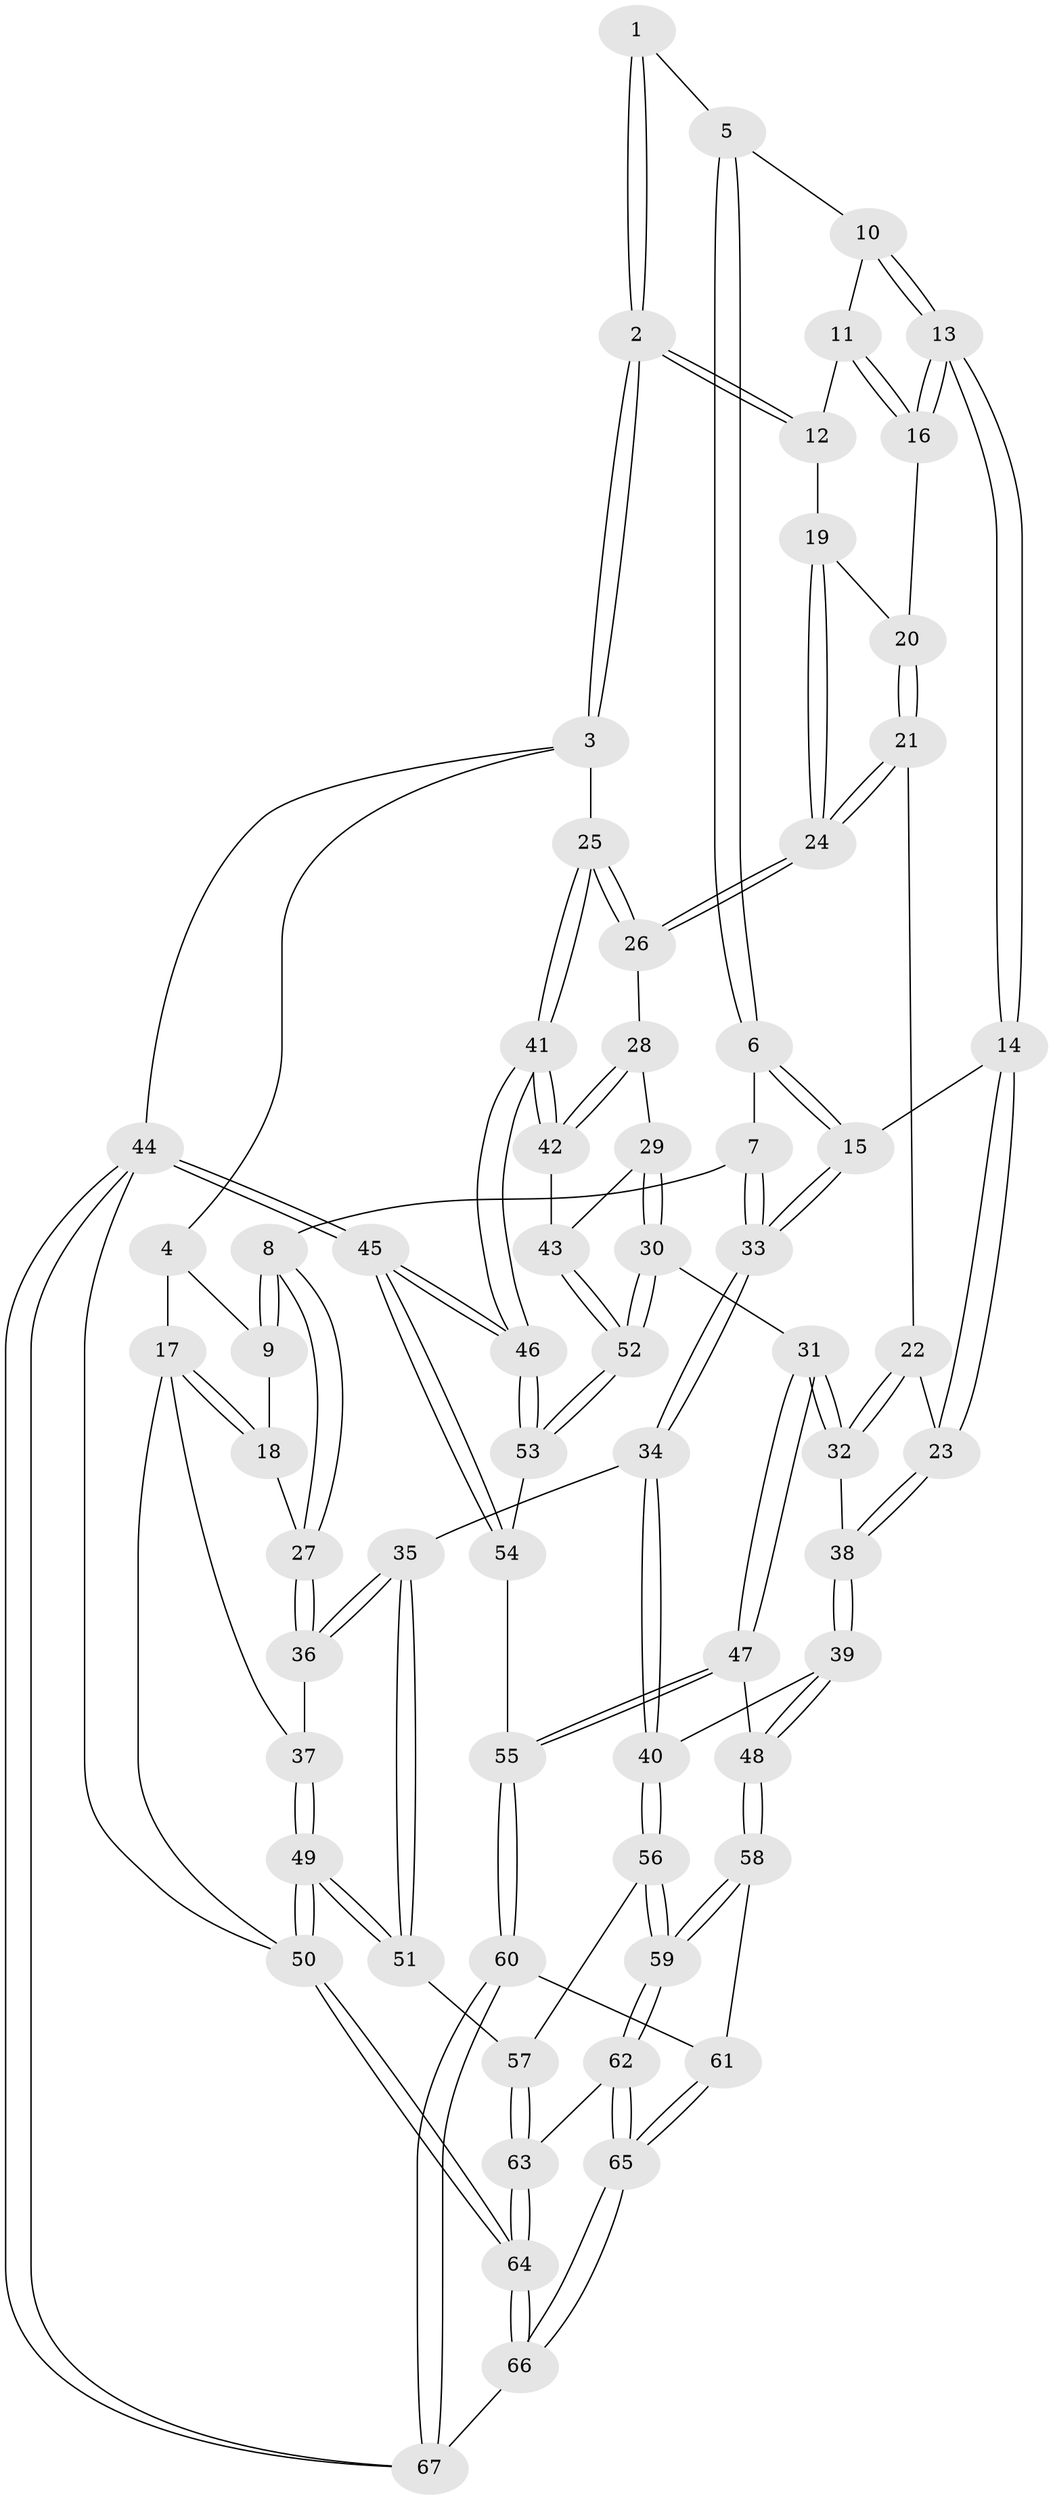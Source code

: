 // coarse degree distribution, {3: 0.23684210526315788, 6: 0.13157894736842105, 4: 0.4473684210526316, 5: 0.15789473684210525, 7: 0.02631578947368421}
// Generated by graph-tools (version 1.1) at 2025/42/03/06/25 10:42:31]
// undirected, 67 vertices, 164 edges
graph export_dot {
graph [start="1"]
  node [color=gray90,style=filled];
  1 [pos="+0.3644427803475907+0"];
  2 [pos="+1+0"];
  3 [pos="+1+0"];
  4 [pos="+0.28692397308650813+0"];
  5 [pos="+0.407654856860581+0"];
  6 [pos="+0.38653743121853934+0.30391387963733096"];
  7 [pos="+0.27264774285643634+0.3080119251438003"];
  8 [pos="+0.26705852644915934+0.3062714648760168"];
  9 [pos="+0.17815682155106488+0.08922152887281144"];
  10 [pos="+0.5389426763244853+0.10436714546773566"];
  11 [pos="+0.7325377710822067+0.06089483950620594"];
  12 [pos="+0.9488254705632471+0"];
  13 [pos="+0.5646886037197916+0.23154022769132943"];
  14 [pos="+0.49917137599356803+0.3478314534452868"];
  15 [pos="+0.4798326208285539+0.34533661415178896"];
  16 [pos="+0.6156061949217253+0.2188548354252838"];
  17 [pos="+0+0.19000943653357644"];
  18 [pos="+0+0.18186062530676309"];
  19 [pos="+0.8013937790925741+0.19858051332981003"];
  20 [pos="+0.6810812052495412+0.23109769864581062"];
  21 [pos="+0.714032347231373+0.34877814486074593"];
  22 [pos="+0.7041064469749415+0.35167989844024394"];
  23 [pos="+0.5008523576052817+0.3497035670672355"];
  24 [pos="+0.7931946188609402+0.3516198110037089"];
  25 [pos="+1+0.3033024541887599"];
  26 [pos="+0.8478026286946168+0.4141036566499711"];
  27 [pos="+0.15154348864748987+0.3656391729859709"];
  28 [pos="+0.8323592318874333+0.45837496876585776"];
  29 [pos="+0.8038923290790807+0.49960644485070355"];
  30 [pos="+0.6890007695859459+0.591129445872401"];
  31 [pos="+0.6885307559107232+0.5911521965844764"];
  32 [pos="+0.6659393201728419+0.5560287376113824"];
  33 [pos="+0.2967672448096584+0.591273013860962"];
  34 [pos="+0.28905787928086407+0.6189033093933154"];
  35 [pos="+0.1842981713280083+0.6227579376311695"];
  36 [pos="+0.12337956670093987+0.4083708276512594"];
  37 [pos="+0+0.45053152314382194"];
  38 [pos="+0.5143373862294834+0.3852872264649076"];
  39 [pos="+0.4273961939453682+0.6867782582429149"];
  40 [pos="+0.37400087776977037+0.6738898531748231"];
  41 [pos="+1+0.6084492334419234"];
  42 [pos="+1+0.604844328401645"];
  43 [pos="+0.9249316872119627+0.6292050633127165"];
  44 [pos="+1+1"];
  45 [pos="+1+1"];
  46 [pos="+1+0.8513247410363951"];
  47 [pos="+0.5892927715680099+0.6857090851802548"];
  48 [pos="+0.4576113845470959+0.7060138611461265"];
  49 [pos="+0+0.7859839806711433"];
  50 [pos="+0+1"];
  51 [pos="+0.02063347222569561+0.736322213099989"];
  52 [pos="+0.8325458751625494+0.714814797670036"];
  53 [pos="+0.8460407913567659+0.7679337779535756"];
  54 [pos="+0.7970484560458461+0.846333336812337"];
  55 [pos="+0.7055661935170155+0.8965901997661737"];
  56 [pos="+0.26009974219212917+0.8635575045904489"];
  57 [pos="+0.22152662031717912+0.8569795551309954"];
  58 [pos="+0.45686184764282756+0.8124966572594661"];
  59 [pos="+0.29465520247037447+0.9062549828670939"];
  60 [pos="+0.6782038425632879+0.9599750610309948"];
  61 [pos="+0.4773324416814844+0.8783086380424522"];
  62 [pos="+0.3016557814311472+0.9372357603347965"];
  63 [pos="+0.17144550964746422+0.9719938529028538"];
  64 [pos="+0+1"];
  65 [pos="+0.3766929416750035+1"];
  66 [pos="+0.37995025904492186+1"];
  67 [pos="+0.694113789888483+1"];
  1 -- 2;
  1 -- 2;
  1 -- 5;
  2 -- 3;
  2 -- 3;
  2 -- 12;
  2 -- 12;
  3 -- 4;
  3 -- 25;
  3 -- 44;
  4 -- 9;
  4 -- 17;
  5 -- 6;
  5 -- 6;
  5 -- 10;
  6 -- 7;
  6 -- 15;
  6 -- 15;
  7 -- 8;
  7 -- 33;
  7 -- 33;
  8 -- 9;
  8 -- 9;
  8 -- 27;
  8 -- 27;
  9 -- 18;
  10 -- 11;
  10 -- 13;
  10 -- 13;
  11 -- 12;
  11 -- 16;
  11 -- 16;
  12 -- 19;
  13 -- 14;
  13 -- 14;
  13 -- 16;
  13 -- 16;
  14 -- 15;
  14 -- 23;
  14 -- 23;
  15 -- 33;
  15 -- 33;
  16 -- 20;
  17 -- 18;
  17 -- 18;
  17 -- 37;
  17 -- 50;
  18 -- 27;
  19 -- 20;
  19 -- 24;
  19 -- 24;
  20 -- 21;
  20 -- 21;
  21 -- 22;
  21 -- 24;
  21 -- 24;
  22 -- 23;
  22 -- 32;
  22 -- 32;
  23 -- 38;
  23 -- 38;
  24 -- 26;
  24 -- 26;
  25 -- 26;
  25 -- 26;
  25 -- 41;
  25 -- 41;
  26 -- 28;
  27 -- 36;
  27 -- 36;
  28 -- 29;
  28 -- 42;
  28 -- 42;
  29 -- 30;
  29 -- 30;
  29 -- 43;
  30 -- 31;
  30 -- 52;
  30 -- 52;
  31 -- 32;
  31 -- 32;
  31 -- 47;
  31 -- 47;
  32 -- 38;
  33 -- 34;
  33 -- 34;
  34 -- 35;
  34 -- 40;
  34 -- 40;
  35 -- 36;
  35 -- 36;
  35 -- 51;
  35 -- 51;
  36 -- 37;
  37 -- 49;
  37 -- 49;
  38 -- 39;
  38 -- 39;
  39 -- 40;
  39 -- 48;
  39 -- 48;
  40 -- 56;
  40 -- 56;
  41 -- 42;
  41 -- 42;
  41 -- 46;
  41 -- 46;
  42 -- 43;
  43 -- 52;
  43 -- 52;
  44 -- 45;
  44 -- 45;
  44 -- 67;
  44 -- 67;
  44 -- 50;
  45 -- 46;
  45 -- 46;
  45 -- 54;
  45 -- 54;
  46 -- 53;
  46 -- 53;
  47 -- 48;
  47 -- 55;
  47 -- 55;
  48 -- 58;
  48 -- 58;
  49 -- 50;
  49 -- 50;
  49 -- 51;
  49 -- 51;
  50 -- 64;
  50 -- 64;
  51 -- 57;
  52 -- 53;
  52 -- 53;
  53 -- 54;
  54 -- 55;
  55 -- 60;
  55 -- 60;
  56 -- 57;
  56 -- 59;
  56 -- 59;
  57 -- 63;
  57 -- 63;
  58 -- 59;
  58 -- 59;
  58 -- 61;
  59 -- 62;
  59 -- 62;
  60 -- 61;
  60 -- 67;
  60 -- 67;
  61 -- 65;
  61 -- 65;
  62 -- 63;
  62 -- 65;
  62 -- 65;
  63 -- 64;
  63 -- 64;
  64 -- 66;
  64 -- 66;
  65 -- 66;
  65 -- 66;
  66 -- 67;
}
